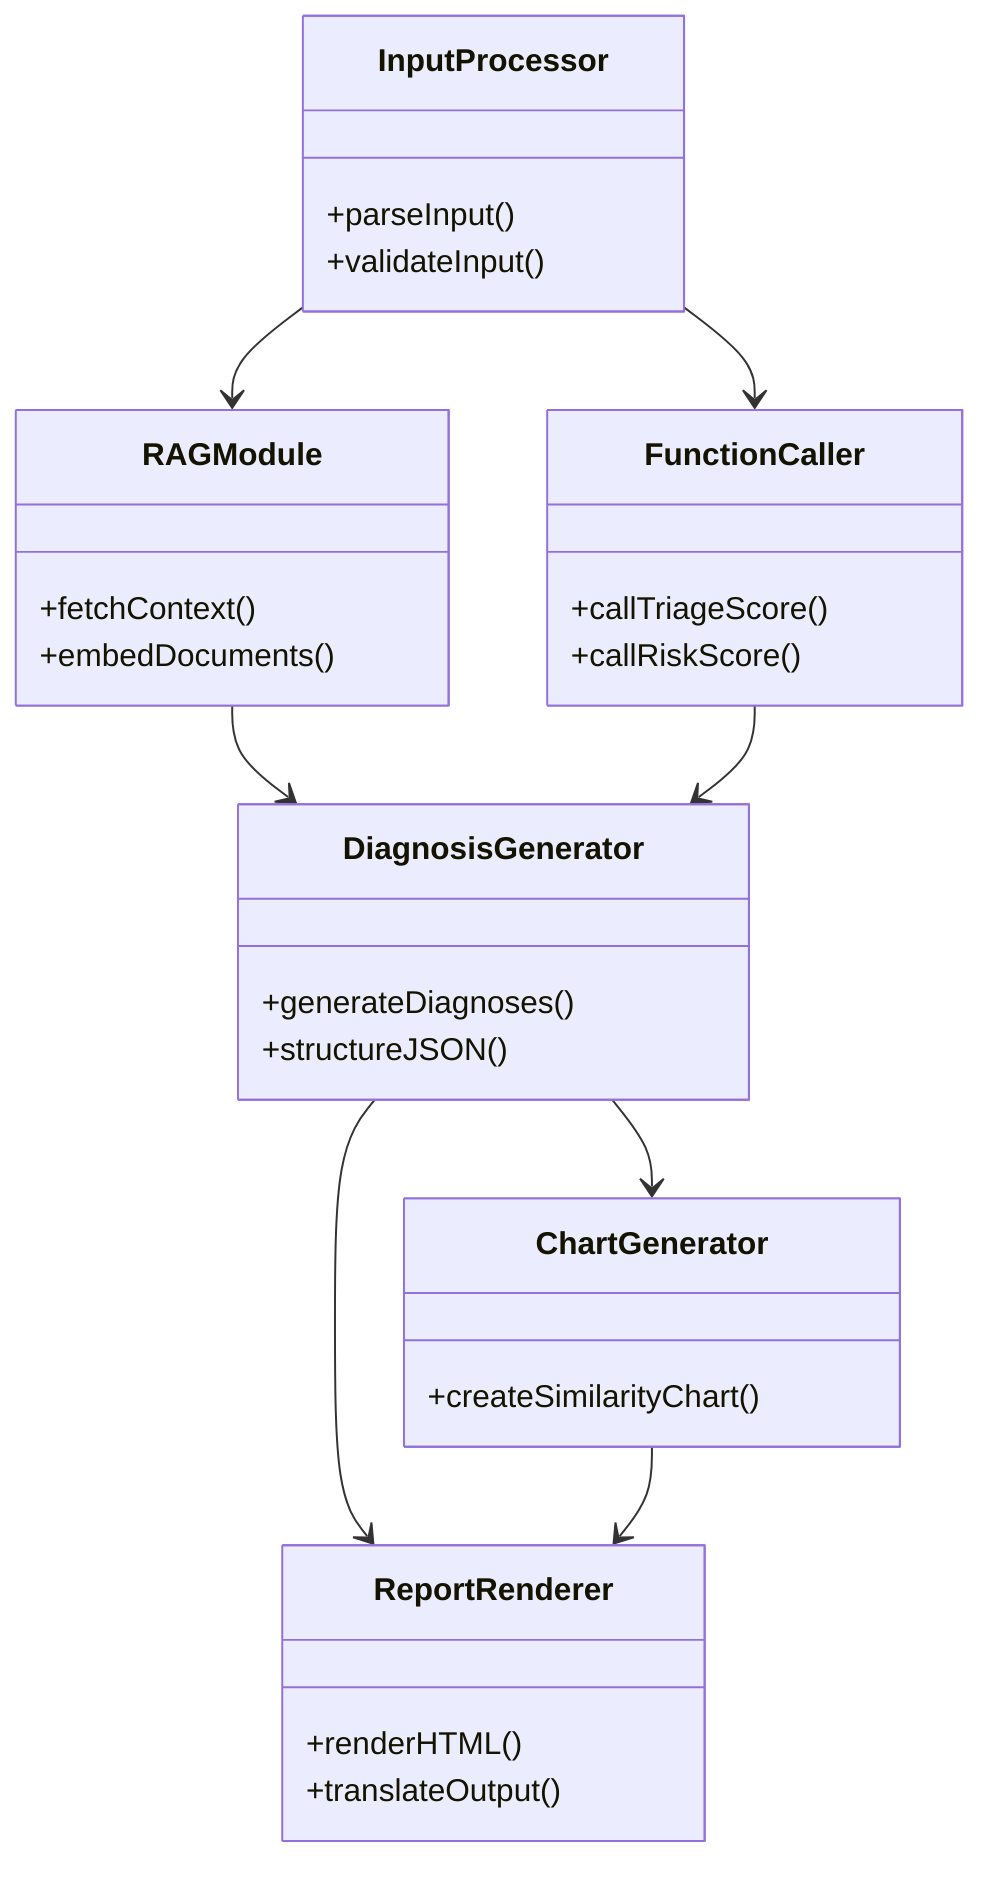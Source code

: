 classDiagram
    class InputProcessor {
        +parseInput()
        +validateInput()
    }
    class FunctionCaller {
        +callTriageScore()
        +callRiskScore()
    }
    class RAGModule {
        +fetchContext()
        +embedDocuments()
    }
    class DiagnosisGenerator {
        +generateDiagnoses()
        +structureJSON()
    }
    class ChartGenerator {
        +createSimilarityChart()
    }
    class ReportRenderer {
        +renderHTML()
        +translateOutput()
    }

    InputProcessor --> FunctionCaller
    InputProcessor --> RAGModule
    RAGModule --> DiagnosisGenerator
    FunctionCaller --> DiagnosisGenerator
    DiagnosisGenerator --> ChartGenerator
    DiagnosisGenerator --> ReportRenderer
    ChartGenerator --> ReportRenderer